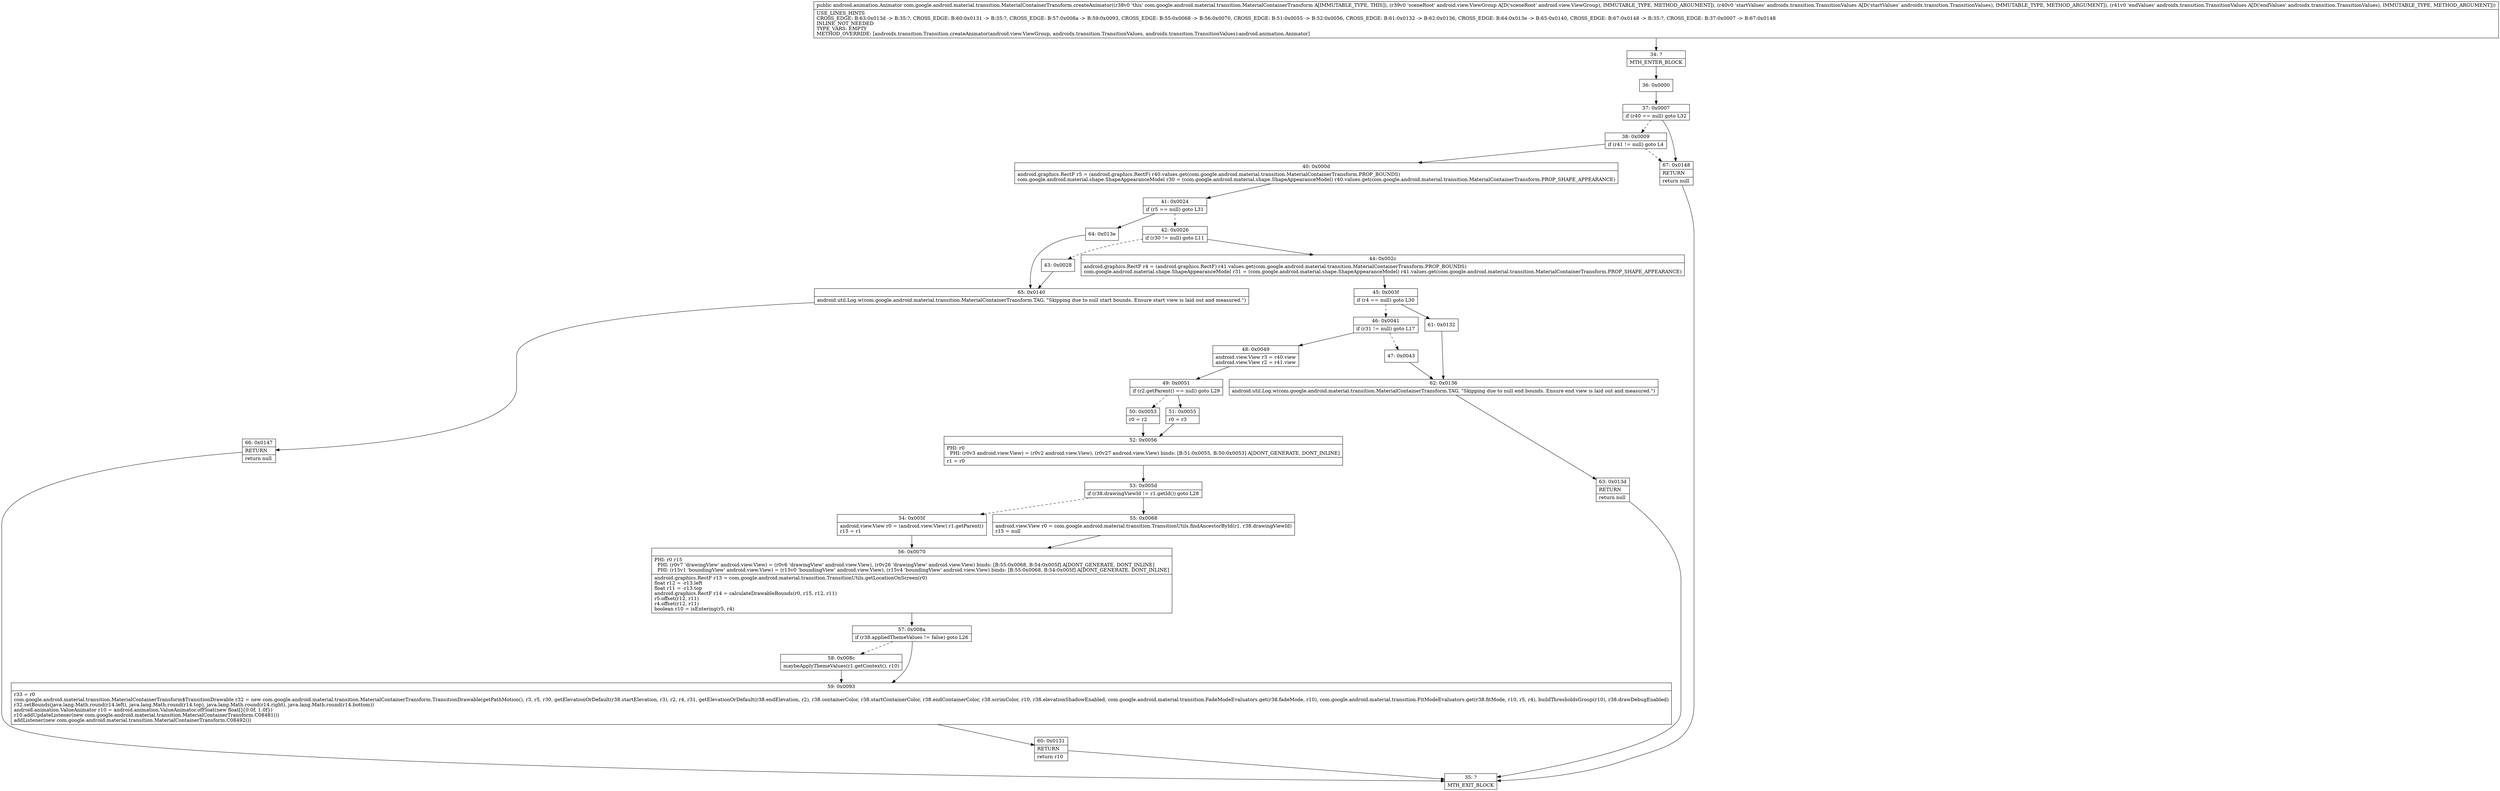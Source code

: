 digraph "CFG forcom.google.android.material.transition.MaterialContainerTransform.createAnimator(Landroid\/view\/ViewGroup;Landroidx\/transition\/TransitionValues;Landroidx\/transition\/TransitionValues;)Landroid\/animation\/Animator;" {
Node_34 [shape=record,label="{34\:\ ?|MTH_ENTER_BLOCK\l}"];
Node_36 [shape=record,label="{36\:\ 0x0000}"];
Node_37 [shape=record,label="{37\:\ 0x0007|if (r40 == null) goto L32\l}"];
Node_38 [shape=record,label="{38\:\ 0x0009|if (r41 != null) goto L4\l}"];
Node_40 [shape=record,label="{40\:\ 0x000d|android.graphics.RectF r5 = (android.graphics.RectF) r40.values.get(com.google.android.material.transition.MaterialContainerTransform.PROP_BOUNDS)\lcom.google.android.material.shape.ShapeAppearanceModel r30 = (com.google.android.material.shape.ShapeAppearanceModel) r40.values.get(com.google.android.material.transition.MaterialContainerTransform.PROP_SHAPE_APPEARANCE)\l}"];
Node_41 [shape=record,label="{41\:\ 0x0024|if (r5 == null) goto L31\l}"];
Node_42 [shape=record,label="{42\:\ 0x0026|if (r30 != null) goto L11\l}"];
Node_43 [shape=record,label="{43\:\ 0x0028}"];
Node_65 [shape=record,label="{65\:\ 0x0140|android.util.Log.w(com.google.android.material.transition.MaterialContainerTransform.TAG, \"Skipping due to null start bounds. Ensure start view is laid out and measured.\")\l}"];
Node_66 [shape=record,label="{66\:\ 0x0147|RETURN\l|return null\l}"];
Node_35 [shape=record,label="{35\:\ ?|MTH_EXIT_BLOCK\l}"];
Node_44 [shape=record,label="{44\:\ 0x002c|android.graphics.RectF r4 = (android.graphics.RectF) r41.values.get(com.google.android.material.transition.MaterialContainerTransform.PROP_BOUNDS)\lcom.google.android.material.shape.ShapeAppearanceModel r31 = (com.google.android.material.shape.ShapeAppearanceModel) r41.values.get(com.google.android.material.transition.MaterialContainerTransform.PROP_SHAPE_APPEARANCE)\l}"];
Node_45 [shape=record,label="{45\:\ 0x003f|if (r4 == null) goto L30\l}"];
Node_46 [shape=record,label="{46\:\ 0x0041|if (r31 != null) goto L17\l}"];
Node_47 [shape=record,label="{47\:\ 0x0043}"];
Node_62 [shape=record,label="{62\:\ 0x0136|android.util.Log.w(com.google.android.material.transition.MaterialContainerTransform.TAG, \"Skipping due to null end bounds. Ensure end view is laid out and measured.\")\l}"];
Node_63 [shape=record,label="{63\:\ 0x013d|RETURN\l|return null\l}"];
Node_48 [shape=record,label="{48\:\ 0x0049|android.view.View r3 = r40.view\landroid.view.View r2 = r41.view\l}"];
Node_49 [shape=record,label="{49\:\ 0x0051|if (r2.getParent() == null) goto L29\l}"];
Node_50 [shape=record,label="{50\:\ 0x0053|r0 = r2\l}"];
Node_52 [shape=record,label="{52\:\ 0x0056|PHI: r0 \l  PHI: (r0v3 android.view.View) = (r0v2 android.view.View), (r0v27 android.view.View) binds: [B:51:0x0055, B:50:0x0053] A[DONT_GENERATE, DONT_INLINE]\l|r1 = r0\l}"];
Node_53 [shape=record,label="{53\:\ 0x005d|if (r38.drawingViewId != r1.getId()) goto L28\l}"];
Node_54 [shape=record,label="{54\:\ 0x005f|android.view.View r0 = (android.view.View) r1.getParent()\lr15 = r1\l}"];
Node_56 [shape=record,label="{56\:\ 0x0070|PHI: r0 r15 \l  PHI: (r0v7 'drawingView' android.view.View) = (r0v6 'drawingView' android.view.View), (r0v26 'drawingView' android.view.View) binds: [B:55:0x0068, B:54:0x005f] A[DONT_GENERATE, DONT_INLINE]\l  PHI: (r15v1 'boundingView' android.view.View) = (r15v0 'boundingView' android.view.View), (r15v4 'boundingView' android.view.View) binds: [B:55:0x0068, B:54:0x005f] A[DONT_GENERATE, DONT_INLINE]\l|android.graphics.RectF r13 = com.google.android.material.transition.TransitionUtils.getLocationOnScreen(r0)\lfloat r12 = \-r13.left\lfloat r11 = \-r13.top\landroid.graphics.RectF r14 = calculateDrawableBounds(r0, r15, r12, r11)\lr5.offset(r12, r11)\lr4.offset(r12, r11)\lboolean r10 = isEntering(r5, r4)\l}"];
Node_57 [shape=record,label="{57\:\ 0x008a|if (r38.appliedThemeValues != false) goto L26\l}"];
Node_58 [shape=record,label="{58\:\ 0x008c|maybeApplyThemeValues(r1.getContext(), r10)\l}"];
Node_59 [shape=record,label="{59\:\ 0x0093|r33 = r0\lcom.google.android.material.transition.MaterialContainerTransform$TransitionDrawable r32 = new com.google.android.material.transition.MaterialContainerTransform.TransitionDrawable(getPathMotion(), r3, r5, r30, getElevationOrDefault(r38.startElevation, r3), r2, r4, r31, getElevationOrDefault(r38.endElevation, r2), r38.containerColor, r38.startContainerColor, r38.endContainerColor, r38.scrimColor, r10, r38.elevationShadowEnabled, com.google.android.material.transition.FadeModeEvaluators.get(r38.fadeMode, r10), com.google.android.material.transition.FitModeEvaluators.get(r38.fitMode, r10, r5, r4), buildThresholdsGroup(r10), r38.drawDebugEnabled)\lr32.setBounds(java.lang.Math.round(r14.left), java.lang.Math.round(r14.top), java.lang.Math.round(r14.right), java.lang.Math.round(r14.bottom))\landroid.animation.ValueAnimator r10 = android.animation.ValueAnimator.ofFloat(new float[]\{0.0f, 1.0f\})\lr10.addUpdateListener(new com.google.android.material.transition.MaterialContainerTransform.C08481())\laddListener(new com.google.android.material.transition.MaterialContainerTransform.C08492())\l}"];
Node_60 [shape=record,label="{60\:\ 0x0131|RETURN\l|return r10\l}"];
Node_55 [shape=record,label="{55\:\ 0x0068|android.view.View r0 = com.google.android.material.transition.TransitionUtils.findAncestorById(r1, r38.drawingViewId)\lr15 = null\l}"];
Node_51 [shape=record,label="{51\:\ 0x0055|r0 = r3\l}"];
Node_61 [shape=record,label="{61\:\ 0x0132}"];
Node_64 [shape=record,label="{64\:\ 0x013e}"];
Node_67 [shape=record,label="{67\:\ 0x0148|RETURN\l|return null\l}"];
MethodNode[shape=record,label="{public android.animation.Animator com.google.android.material.transition.MaterialContainerTransform.createAnimator((r38v0 'this' com.google.android.material.transition.MaterialContainerTransform A[IMMUTABLE_TYPE, THIS]), (r39v0 'sceneRoot' android.view.ViewGroup A[D('sceneRoot' android.view.ViewGroup), IMMUTABLE_TYPE, METHOD_ARGUMENT]), (r40v0 'startValues' androidx.transition.TransitionValues A[D('startValues' androidx.transition.TransitionValues), IMMUTABLE_TYPE, METHOD_ARGUMENT]), (r41v0 'endValues' androidx.transition.TransitionValues A[D('endValues' androidx.transition.TransitionValues), IMMUTABLE_TYPE, METHOD_ARGUMENT]))  | USE_LINES_HINTS\lCROSS_EDGE: B:63:0x013d \-\> B:35:?, CROSS_EDGE: B:60:0x0131 \-\> B:35:?, CROSS_EDGE: B:57:0x008a \-\> B:59:0x0093, CROSS_EDGE: B:55:0x0068 \-\> B:56:0x0070, CROSS_EDGE: B:51:0x0055 \-\> B:52:0x0056, CROSS_EDGE: B:61:0x0132 \-\> B:62:0x0136, CROSS_EDGE: B:64:0x013e \-\> B:65:0x0140, CROSS_EDGE: B:67:0x0148 \-\> B:35:?, CROSS_EDGE: B:37:0x0007 \-\> B:67:0x0148\lINLINE_NOT_NEEDED\lTYPE_VARS: EMPTY\lMETHOD_OVERRIDE: [androidx.transition.Transition.createAnimator(android.view.ViewGroup, androidx.transition.TransitionValues, androidx.transition.TransitionValues):android.animation.Animator]\l}"];
MethodNode -> Node_34;Node_34 -> Node_36;
Node_36 -> Node_37;
Node_37 -> Node_38[style=dashed];
Node_37 -> Node_67;
Node_38 -> Node_40;
Node_38 -> Node_67[style=dashed];
Node_40 -> Node_41;
Node_41 -> Node_42[style=dashed];
Node_41 -> Node_64;
Node_42 -> Node_43[style=dashed];
Node_42 -> Node_44;
Node_43 -> Node_65;
Node_65 -> Node_66;
Node_66 -> Node_35;
Node_44 -> Node_45;
Node_45 -> Node_46[style=dashed];
Node_45 -> Node_61;
Node_46 -> Node_47[style=dashed];
Node_46 -> Node_48;
Node_47 -> Node_62;
Node_62 -> Node_63;
Node_63 -> Node_35;
Node_48 -> Node_49;
Node_49 -> Node_50[style=dashed];
Node_49 -> Node_51;
Node_50 -> Node_52;
Node_52 -> Node_53;
Node_53 -> Node_54[style=dashed];
Node_53 -> Node_55;
Node_54 -> Node_56;
Node_56 -> Node_57;
Node_57 -> Node_58[style=dashed];
Node_57 -> Node_59;
Node_58 -> Node_59;
Node_59 -> Node_60;
Node_60 -> Node_35;
Node_55 -> Node_56;
Node_51 -> Node_52;
Node_61 -> Node_62;
Node_64 -> Node_65;
Node_67 -> Node_35;
}

